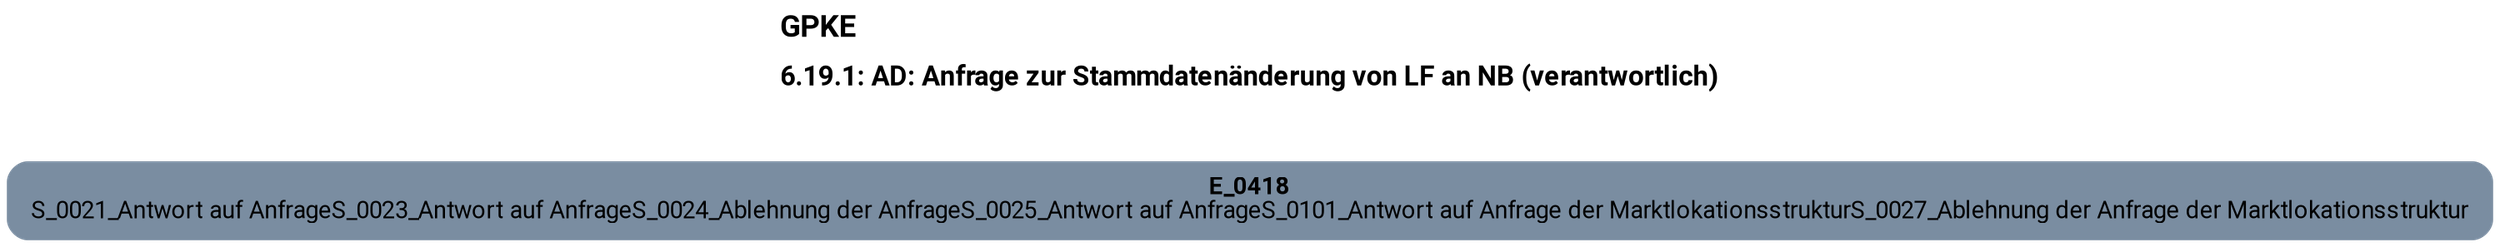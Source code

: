 digraph D {
    labelloc="t";
    label=<<B><FONT POINT-SIZE="18">GPKE</FONT></B><BR align="left"/><BR/><B><FONT POINT-SIZE="16">6.19.1: AD: Anfrage zur Stammdatenänderung von LF an NB (verantwortlich)</FONT></B><BR align="left"/><BR/><BR/><BR/>>;
    ratio="compress";
    concentrate=true;
    pack=true;
    rankdir=TB;
    packmode="array";
    size="20,20";
    fontsize=12;
    "Empty" [margin="0.2,0.12", shape=box, style="filled,rounded", penwidth=0.0, fillcolor="#7a8da1", label=<<B>E_0418</B><BR align="center"/><FONT>S_0021_Antwort auf Anfrage
S_0023_Antwort auf Anfrage
S_0024_Ablehnung der Anfrage
S_0025_Antwort auf Anfrage
S_0101_Antwort auf Anfrage der Marktlokationsstruktur
S_0027_Ablehnung der Anfrage der Marktlokationsstruktur</FONT><BR align="center"/>>, fontname="Roboto, sans-serif"];


    bgcolor="transparent";
fontname="Roboto, sans-serif";
}